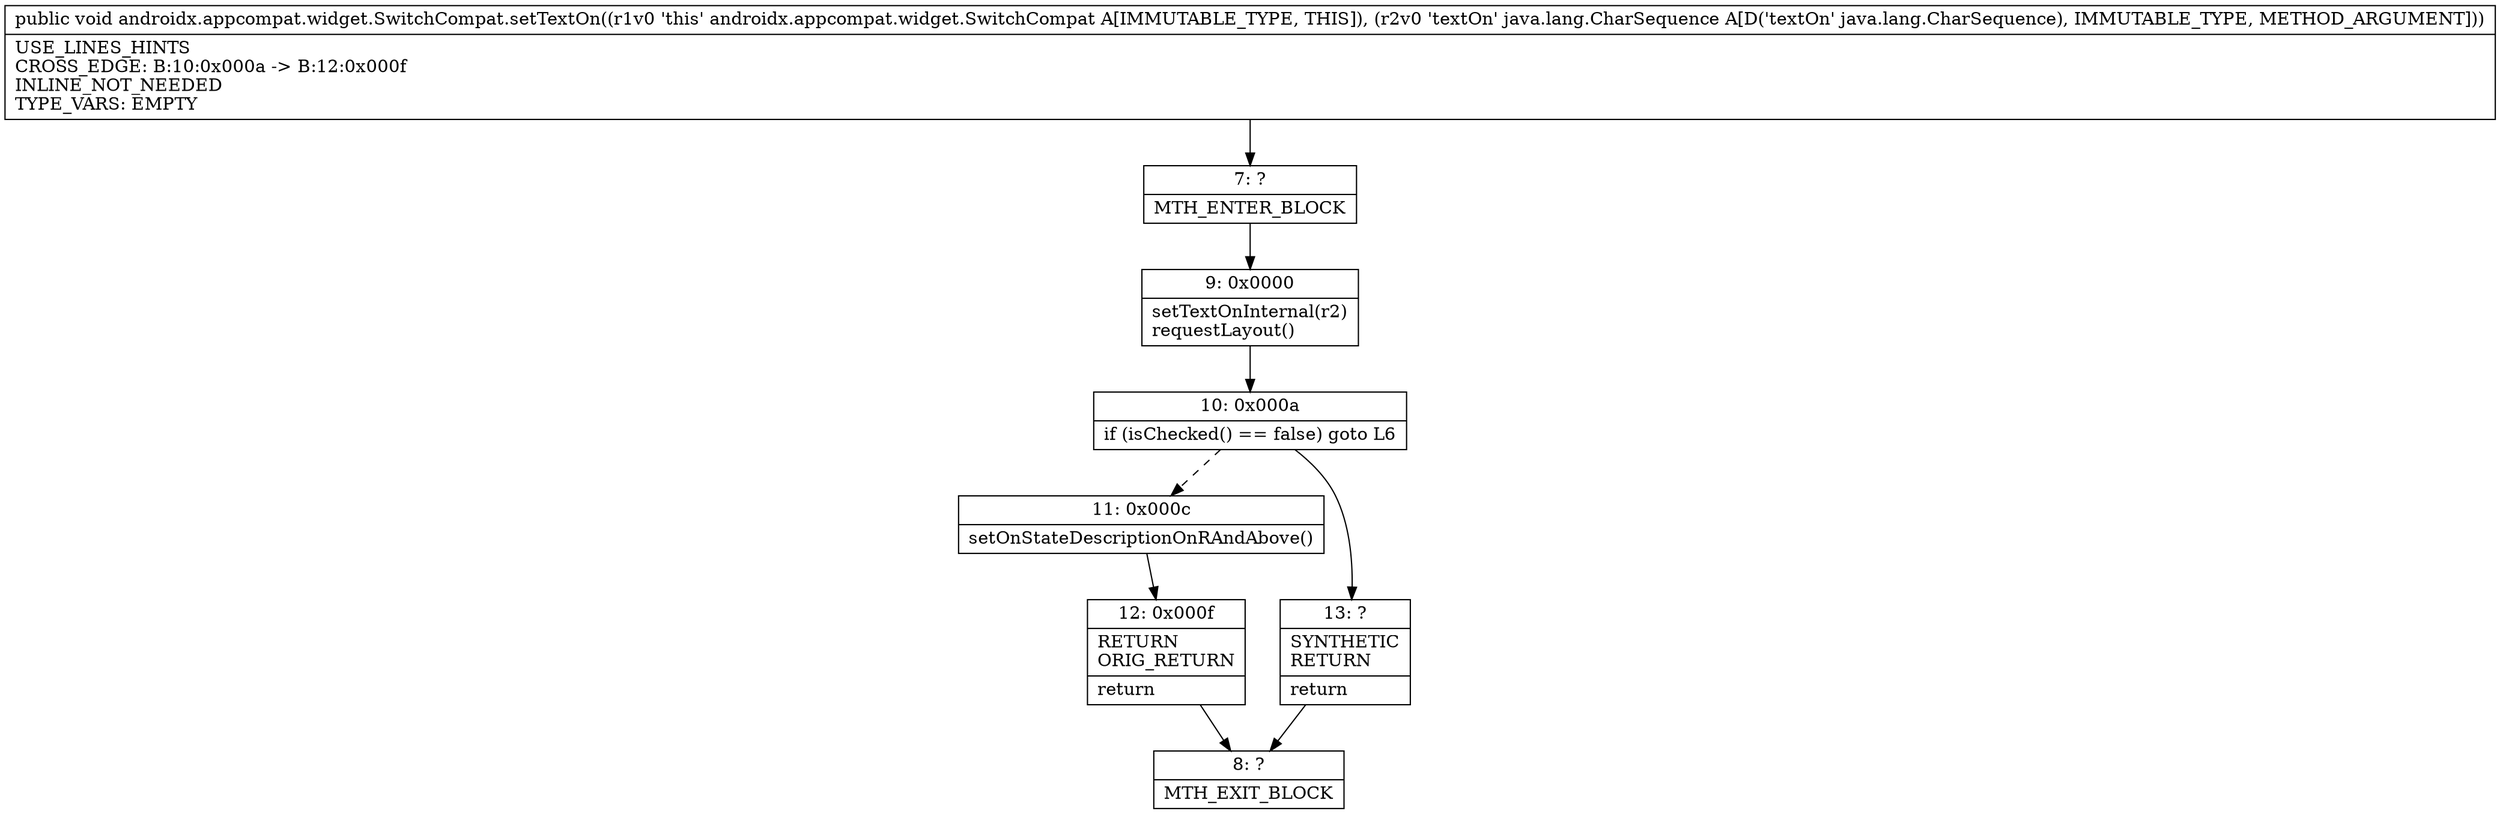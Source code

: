 digraph "CFG forandroidx.appcompat.widget.SwitchCompat.setTextOn(Ljava\/lang\/CharSequence;)V" {
Node_7 [shape=record,label="{7\:\ ?|MTH_ENTER_BLOCK\l}"];
Node_9 [shape=record,label="{9\:\ 0x0000|setTextOnInternal(r2)\lrequestLayout()\l}"];
Node_10 [shape=record,label="{10\:\ 0x000a|if (isChecked() == false) goto L6\l}"];
Node_11 [shape=record,label="{11\:\ 0x000c|setOnStateDescriptionOnRAndAbove()\l}"];
Node_12 [shape=record,label="{12\:\ 0x000f|RETURN\lORIG_RETURN\l|return\l}"];
Node_8 [shape=record,label="{8\:\ ?|MTH_EXIT_BLOCK\l}"];
Node_13 [shape=record,label="{13\:\ ?|SYNTHETIC\lRETURN\l|return\l}"];
MethodNode[shape=record,label="{public void androidx.appcompat.widget.SwitchCompat.setTextOn((r1v0 'this' androidx.appcompat.widget.SwitchCompat A[IMMUTABLE_TYPE, THIS]), (r2v0 'textOn' java.lang.CharSequence A[D('textOn' java.lang.CharSequence), IMMUTABLE_TYPE, METHOD_ARGUMENT]))  | USE_LINES_HINTS\lCROSS_EDGE: B:10:0x000a \-\> B:12:0x000f\lINLINE_NOT_NEEDED\lTYPE_VARS: EMPTY\l}"];
MethodNode -> Node_7;Node_7 -> Node_9;
Node_9 -> Node_10;
Node_10 -> Node_11[style=dashed];
Node_10 -> Node_13;
Node_11 -> Node_12;
Node_12 -> Node_8;
Node_13 -> Node_8;
}

